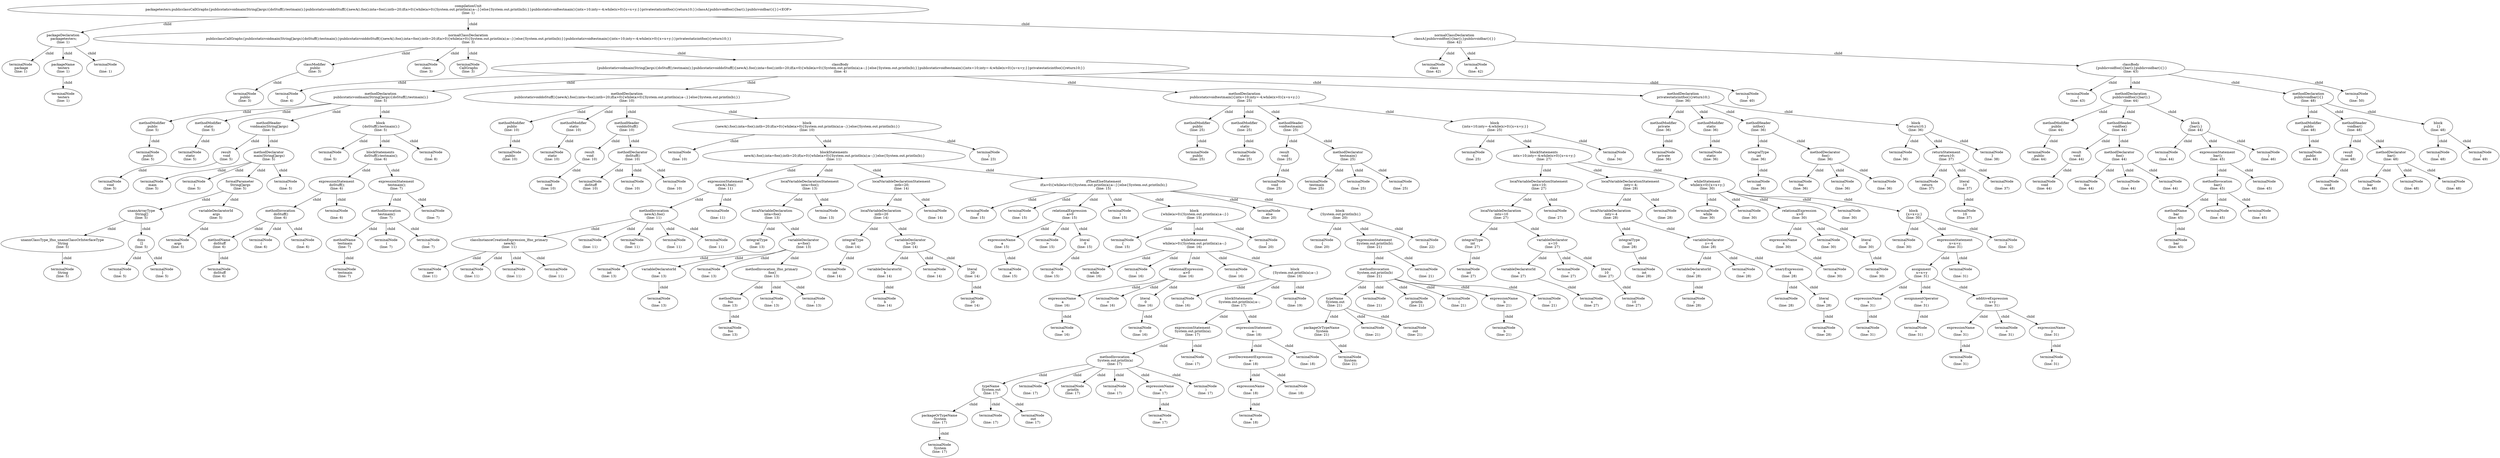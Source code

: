 digraph G {
00[label="compilationUnit\n packagetesters;publicclassCallGraphs{publicstaticvoidmain(String[]args){doStuff();testmain();}publicstaticvoiddoStuff(){newA().foo();inta=foo();intb=20;if(a>0){while(a>0){System.out.println(a);a--;}}else{System.out.println(b);}}publicstaticvoidtestmain(){intx=10;inty=-4;while(x>0){x=x+y;}}privatestaticintfoo(){return10;}}classA{publicvoidfoo(){bar();}publicvoidbar(){}}<EOF>\n (line: 1) "]
11[label="packageDeclaration\n packagetesters;\n (line: 1) "]
22[label="terminalNode\n package\n (line: 1) "]
23[label="packageName\n testers\n (line: 1) "]
34[label="terminalNode\n testers\n (line: 1) "]
25[label="terminalNode\n ;\n (line: 1) "]
16[label="normalClassDeclaration\n publicclassCallGraphs{publicstaticvoidmain(String[]args){doStuff();testmain();}publicstaticvoiddoStuff(){newA().foo();inta=foo();intb=20;if(a>0){while(a>0){System.out.println(a);a--;}}else{System.out.println(b);}}publicstaticvoidtestmain(){intx=10;inty=-4;while(x>0){x=x+y;}}privatestaticintfoo(){return10;}}\n (line: 3) "]
27[label="classModifier\n public\n (line: 3) "]
38[label="terminalNode\n public\n (line: 3) "]
29[label="terminalNode\n class\n (line: 3) "]
210[label="terminalNode\n CallGraphs\n (line: 3) "]
211[label="classBody\n {publicstaticvoidmain(String[]args){doStuff();testmain();}publicstaticvoiddoStuff(){newA().foo();inta=foo();intb=20;if(a>0){while(a>0){System.out.println(a);a--;}}else{System.out.println(b);}}publicstaticvoidtestmain(){intx=10;inty=-4;while(x>0){x=x+y;}}privatestaticintfoo(){return10;}}\n (line: 4) "]
312[label="terminalNode\n {\n (line: 4) "]
313[label="methodDeclaration\n publicstaticvoidmain(String[]args){doStuff();testmain();}\n (line: 5) "]
414[label="methodModifier\n public\n (line: 5) "]
515[label="terminalNode\n public\n (line: 5) "]
416[label="methodModifier\n static\n (line: 5) "]
517[label="terminalNode\n static\n (line: 5) "]
418[label="methodHeader\n voidmain(String[]args)\n (line: 5) "]
519[label="result\n void\n (line: 5) "]
620[label="terminalNode\n void\n (line: 5) "]
521[label="methodDeclarator\n main(String[]args)\n (line: 5) "]
622[label="terminalNode\n main\n (line: 5) "]
623[label="terminalNode\n (\n (line: 5) "]
624[label="formalParameter\n String[]args\n (line: 5) "]
725[label="unannArrayType\n String[]\n (line: 5) "]
826[label="unannClassType_lfno_unannClassOrInterfaceType\n String\n (line: 5) "]
927[label="terminalNode\n String\n (line: 5) "]
828[label="dims\n []\n (line: 5) "]
929[label="terminalNode\n [\n (line: 5) "]
930[label="terminalNode\n ]\n (line: 5) "]
731[label="variableDeclaratorId\n args\n (line: 5) "]
832[label="terminalNode\n args\n (line: 5) "]
633[label="terminalNode\n )\n (line: 5) "]
434[label="block\n {doStuff();testmain();}\n (line: 5) "]
535[label="terminalNode\n {\n (line: 5) "]
536[label="blockStatements\n doStuff();testmain();\n (line: 6) "]
637[label="expressionStatement\n doStuff();\n (line: 6) "]
738[label="methodInvocation\n doStuff()\n (line: 6) "]
839[label="methodName\n doStuff\n (line: 6) "]
940[label="terminalNode\n doStuff\n (line: 6) "]
841[label="terminalNode\n (\n (line: 6) "]
842[label="terminalNode\n )\n (line: 6) "]
743[label="terminalNode\n ;\n (line: 6) "]
644[label="expressionStatement\n testmain();\n (line: 7) "]
745[label="methodInvocation\n testmain()\n (line: 7) "]
846[label="methodName\n testmain\n (line: 7) "]
947[label="terminalNode\n testmain\n (line: 7) "]
848[label="terminalNode\n (\n (line: 7) "]
849[label="terminalNode\n )\n (line: 7) "]
750[label="terminalNode\n ;\n (line: 7) "]
551[label="terminalNode\n }\n (line: 8) "]
352[label="methodDeclaration\n publicstaticvoiddoStuff(){newA().foo();inta=foo();intb=20;if(a>0){while(a>0){System.out.println(a);a--;}}else{System.out.println(b);}}\n (line: 10) "]
453[label="methodModifier\n public\n (line: 10) "]
554[label="terminalNode\n public\n (line: 10) "]
455[label="methodModifier\n static\n (line: 10) "]
556[label="terminalNode\n static\n (line: 10) "]
457[label="methodHeader\n voiddoStuff()\n (line: 10) "]
558[label="result\n void\n (line: 10) "]
659[label="terminalNode\n void\n (line: 10) "]
560[label="methodDeclarator\n doStuff()\n (line: 10) "]
661[label="terminalNode\n doStuff\n (line: 10) "]
662[label="terminalNode\n (\n (line: 10) "]
663[label="terminalNode\n )\n (line: 10) "]
464[label="block\n {newA().foo();inta=foo();intb=20;if(a>0){while(a>0){System.out.println(a);a--;}}else{System.out.println(b);}}\n (line: 10) "]
565[label="terminalNode\n {\n (line: 10) "]
566[label="blockStatements\n newA().foo();inta=foo();intb=20;if(a>0){while(a>0){System.out.println(a);a--;}}else{System.out.println(b);}\n (line: 11) "]
667[label="expressionStatement\n newA().foo();\n (line: 11) "]
768[label="methodInvocation\n newA().foo()\n (line: 11) "]
869[label="classInstanceCreationExpression_lfno_primary\n newA()\n (line: 11) "]
970[label="terminalNode\n new\n (line: 11) "]
971[label="terminalNode\n A\n (line: 11) "]
972[label="terminalNode\n (\n (line: 11) "]
973[label="terminalNode\n )\n (line: 11) "]
874[label="terminalNode\n .\n (line: 11) "]
875[label="terminalNode\n foo\n (line: 11) "]
876[label="terminalNode\n (\n (line: 11) "]
877[label="terminalNode\n )\n (line: 11) "]
778[label="terminalNode\n ;\n (line: 11) "]
679[label="localVariableDeclarationStatement\n inta=foo();\n (line: 13) "]
780[label="localVariableDeclaration\n inta=foo()\n (line: 13) "]
881[label="integralType\n int\n (line: 13) "]
982[label="terminalNode\n int\n (line: 13) "]
883[label="variableDeclarator\n a=foo()\n (line: 13) "]
984[label="variableDeclaratorId\n a\n (line: 13) "]
1085[label="terminalNode\n a\n (line: 13) "]
986[label="terminalNode\n =\n (line: 13) "]
987[label="methodInvocation_lfno_primary\n foo()\n (line: 13) "]
1088[label="methodName\n foo\n (line: 13) "]
1189[label="terminalNode\n foo\n (line: 13) "]
1090[label="terminalNode\n (\n (line: 13) "]
1091[label="terminalNode\n )\n (line: 13) "]
792[label="terminalNode\n ;\n (line: 13) "]
693[label="localVariableDeclarationStatement\n intb=20;\n (line: 14) "]
794[label="localVariableDeclaration\n intb=20\n (line: 14) "]
895[label="integralType\n int\n (line: 14) "]
996[label="terminalNode\n int\n (line: 14) "]
897[label="variableDeclarator\n b=20\n (line: 14) "]
998[label="variableDeclaratorId\n b\n (line: 14) "]
1099[label="terminalNode\n b\n (line: 14) "]
9100[label="terminalNode\n =\n (line: 14) "]
9101[label="literal\n 20\n (line: 14) "]
10102[label="terminalNode\n 20\n (line: 14) "]
7103[label="terminalNode\n ;\n (line: 14) "]
6104[label="ifThenElseStatement\n if(a>0){while(a>0){System.out.println(a);a--;}}else{System.out.println(b);}\n (line: 15) "]
7105[label="terminalNode\n if\n (line: 15) "]
7106[label="terminalNode\n (\n (line: 15) "]
7107[label="relationalExpression\n a>0\n (line: 15) "]
8108[label="expressionName\n a\n (line: 15) "]
9109[label="terminalNode\n a\n (line: 15) "]
8110[label="terminalNode\n >\n (line: 15) "]
8111[label="literal\n 0\n (line: 15) "]
9112[label="terminalNode\n 0\n (line: 15) "]
7113[label="terminalNode\n )\n (line: 15) "]
7114[label="block\n {while(a>0){System.out.println(a);a--;}}\n (line: 15) "]
8115[label="terminalNode\n {\n (line: 15) "]
8116[label="whileStatement\n while(a>0){System.out.println(a);a--;}\n (line: 16) "]
9117[label="terminalNode\n while\n (line: 16) "]
9118[label="terminalNode\n (\n (line: 16) "]
9119[label="relationalExpression\n a>0\n (line: 16) "]
10120[label="expressionName\n a\n (line: 16) "]
11121[label="terminalNode\n a\n (line: 16) "]
10122[label="terminalNode\n >\n (line: 16) "]
10123[label="literal\n 0\n (line: 16) "]
11124[label="terminalNode\n 0\n (line: 16) "]
9125[label="terminalNode\n )\n (line: 16) "]
9126[label="block\n {System.out.println(a);a--;}\n (line: 16) "]
10127[label="terminalNode\n {\n (line: 16) "]
10128[label="blockStatements\n System.out.println(a);a--;\n (line: 17) "]
11129[label="expressionStatement\n System.out.println(a);\n (line: 17) "]
12130[label="methodInvocation\n System.out.println(a)\n (line: 17) "]
13131[label="typeName\n System.out\n (line: 17) "]
14132[label="packageOrTypeName\n System\n (line: 17) "]
15133[label="terminalNode\n System\n (line: 17) "]
14134[label="terminalNode\n .\n (line: 17) "]
14135[label="terminalNode\n out\n (line: 17) "]
13136[label="terminalNode\n .\n (line: 17) "]
13137[label="terminalNode\n println\n (line: 17) "]
13138[label="terminalNode\n (\n (line: 17) "]
13139[label="expressionName\n a\n (line: 17) "]
14140[label="terminalNode\n a\n (line: 17) "]
13141[label="terminalNode\n )\n (line: 17) "]
12142[label="terminalNode\n ;\n (line: 17) "]
11143[label="expressionStatement\n a--;\n (line: 18) "]
12144[label="postDecrementExpression\n a--\n (line: 18) "]
13145[label="expressionName\n a\n (line: 18) "]
14146[label="terminalNode\n a\n (line: 18) "]
13147[label="terminalNode\n --\n (line: 18) "]
12148[label="terminalNode\n ;\n (line: 18) "]
10149[label="terminalNode\n }\n (line: 19) "]
8150[label="terminalNode\n }\n (line: 20) "]
7151[label="terminalNode\n else\n (line: 20) "]
7152[label="block\n {System.out.println(b);}\n (line: 20) "]
8153[label="terminalNode\n {\n (line: 20) "]
8154[label="expressionStatement\n System.out.println(b);\n (line: 21) "]
9155[label="methodInvocation\n System.out.println(b)\n (line: 21) "]
10156[label="typeName\n System.out\n (line: 21) "]
11157[label="packageOrTypeName\n System\n (line: 21) "]
12158[label="terminalNode\n System\n (line: 21) "]
11159[label="terminalNode\n .\n (line: 21) "]
11160[label="terminalNode\n out\n (line: 21) "]
10161[label="terminalNode\n .\n (line: 21) "]
10162[label="terminalNode\n println\n (line: 21) "]
10163[label="terminalNode\n (\n (line: 21) "]
10164[label="expressionName\n b\n (line: 21) "]
11165[label="terminalNode\n b\n (line: 21) "]
10166[label="terminalNode\n )\n (line: 21) "]
9167[label="terminalNode\n ;\n (line: 21) "]
8168[label="terminalNode\n }\n (line: 22) "]
5169[label="terminalNode\n }\n (line: 23) "]
3170[label="methodDeclaration\n publicstaticvoidtestmain(){intx=10;inty=-4;while(x>0){x=x+y;}}\n (line: 25) "]
4171[label="methodModifier\n public\n (line: 25) "]
5172[label="terminalNode\n public\n (line: 25) "]
4173[label="methodModifier\n static\n (line: 25) "]
5174[label="terminalNode\n static\n (line: 25) "]
4175[label="methodHeader\n voidtestmain()\n (line: 25) "]
5176[label="result\n void\n (line: 25) "]
6177[label="terminalNode\n void\n (line: 25) "]
5178[label="methodDeclarator\n testmain()\n (line: 25) "]
6179[label="terminalNode\n testmain\n (line: 25) "]
6180[label="terminalNode\n (\n (line: 25) "]
6181[label="terminalNode\n )\n (line: 25) "]
4182[label="block\n {intx=10;inty=-4;while(x>0){x=x+y;}}\n (line: 25) "]
5183[label="terminalNode\n {\n (line: 25) "]
5184[label="blockStatements\n intx=10;inty=-4;while(x>0){x=x+y;}\n (line: 27) "]
6185[label="localVariableDeclarationStatement\n intx=10;\n (line: 27) "]
7186[label="localVariableDeclaration\n intx=10\n (line: 27) "]
8187[label="integralType\n int\n (line: 27) "]
9188[label="terminalNode\n int\n (line: 27) "]
8189[label="variableDeclarator\n x=10\n (line: 27) "]
9190[label="variableDeclaratorId\n x\n (line: 27) "]
10191[label="terminalNode\n x\n (line: 27) "]
9192[label="terminalNode\n =\n (line: 27) "]
9193[label="literal\n 10\n (line: 27) "]
10194[label="terminalNode\n 10\n (line: 27) "]
7195[label="terminalNode\n ;\n (line: 27) "]
6196[label="localVariableDeclarationStatement\n inty=-4;\n (line: 28) "]
7197[label="localVariableDeclaration\n inty=-4\n (line: 28) "]
8198[label="integralType\n int\n (line: 28) "]
9199[label="terminalNode\n int\n (line: 28) "]
8200[label="variableDeclarator\n y=-4\n (line: 28) "]
9201[label="variableDeclaratorId\n y\n (line: 28) "]
10202[label="terminalNode\n y\n (line: 28) "]
9203[label="terminalNode\n =\n (line: 28) "]
9204[label="unaryExpression\n -4\n (line: 28) "]
10205[label="terminalNode\n -\n (line: 28) "]
10206[label="literal\n 4\n (line: 28) "]
11207[label="terminalNode\n 4\n (line: 28) "]
7208[label="terminalNode\n ;\n (line: 28) "]
6209[label="whileStatement\n while(x>0){x=x+y;}\n (line: 30) "]
7210[label="terminalNode\n while\n (line: 30) "]
7211[label="terminalNode\n (\n (line: 30) "]
7212[label="relationalExpression\n x>0\n (line: 30) "]
8213[label="expressionName\n x\n (line: 30) "]
9214[label="terminalNode\n x\n (line: 30) "]
8215[label="terminalNode\n >\n (line: 30) "]
8216[label="literal\n 0\n (line: 30) "]
9217[label="terminalNode\n 0\n (line: 30) "]
7218[label="terminalNode\n )\n (line: 30) "]
7219[label="block\n {x=x+y;}\n (line: 30) "]
8220[label="terminalNode\n {\n (line: 30) "]
8221[label="expressionStatement\n x=x+y;\n (line: 31) "]
9222[label="assignment\n x=x+y\n (line: 31) "]
10223[label="expressionName\n x\n (line: 31) "]
11224[label="terminalNode\n x\n (line: 31) "]
10225[label="assignmentOperator\n =\n (line: 31) "]
11226[label="terminalNode\n =\n (line: 31) "]
10227[label="additiveExpression\n x+y\n (line: 31) "]
11228[label="expressionName\n x\n (line: 31) "]
12229[label="terminalNode\n x\n (line: 31) "]
11230[label="terminalNode\n +\n (line: 31) "]
11231[label="expressionName\n y\n (line: 31) "]
12232[label="terminalNode\n y\n (line: 31) "]
9233[label="terminalNode\n ;\n (line: 31) "]
8234[label="terminalNode\n }\n (line: 32) "]
5235[label="terminalNode\n }\n (line: 34) "]
3236[label="methodDeclaration\n privatestaticintfoo(){return10;}\n (line: 36) "]
4237[label="methodModifier\n private\n (line: 36) "]
5238[label="terminalNode\n private\n (line: 36) "]
4239[label="methodModifier\n static\n (line: 36) "]
5240[label="terminalNode\n static\n (line: 36) "]
4241[label="methodHeader\n intfoo()\n (line: 36) "]
5242[label="integralType\n int\n (line: 36) "]
6243[label="terminalNode\n int\n (line: 36) "]
5244[label="methodDeclarator\n foo()\n (line: 36) "]
6245[label="terminalNode\n foo\n (line: 36) "]
6246[label="terminalNode\n (\n (line: 36) "]
6247[label="terminalNode\n )\n (line: 36) "]
4248[label="block\n {return10;}\n (line: 36) "]
5249[label="terminalNode\n {\n (line: 36) "]
5250[label="returnStatement\n return10;\n (line: 37) "]
6251[label="terminalNode\n return\n (line: 37) "]
6252[label="literal\n 10\n (line: 37) "]
7253[label="terminalNode\n 10\n (line: 37) "]
6254[label="terminalNode\n ;\n (line: 37) "]
5255[label="terminalNode\n }\n (line: 38) "]
3256[label="terminalNode\n }\n (line: 40) "]
1257[label="normalClassDeclaration\n classA{publicvoidfoo(){bar();}publicvoidbar(){}}\n (line: 42) "]
2258[label="terminalNode\n class\n (line: 42) "]
2259[label="terminalNode\n A\n (line: 42) "]
2260[label="classBody\n {publicvoidfoo(){bar();}publicvoidbar(){}}\n (line: 43) "]
3261[label="terminalNode\n {\n (line: 43) "]
3262[label="methodDeclaration\n publicvoidfoo(){bar();}\n (line: 44) "]
4263[label="methodModifier\n public\n (line: 44) "]
5264[label="terminalNode\n public\n (line: 44) "]
4265[label="methodHeader\n voidfoo()\n (line: 44) "]
5266[label="result\n void\n (line: 44) "]
6267[label="terminalNode\n void\n (line: 44) "]
5268[label="methodDeclarator\n foo()\n (line: 44) "]
6269[label="terminalNode\n foo\n (line: 44) "]
6270[label="terminalNode\n (\n (line: 44) "]
6271[label="terminalNode\n )\n (line: 44) "]
4272[label="block\n {bar();}\n (line: 44) "]
5273[label="terminalNode\n {\n (line: 44) "]
5274[label="expressionStatement\n bar();\n (line: 45) "]
6275[label="methodInvocation\n bar()\n (line: 45) "]
7276[label="methodName\n bar\n (line: 45) "]
8277[label="terminalNode\n bar\n (line: 45) "]
7278[label="terminalNode\n (\n (line: 45) "]
7279[label="terminalNode\n )\n (line: 45) "]
6280[label="terminalNode\n ;\n (line: 45) "]
5281[label="terminalNode\n }\n (line: 46) "]
3282[label="methodDeclaration\n publicvoidbar(){}\n (line: 48) "]
4283[label="methodModifier\n public\n (line: 48) "]
5284[label="terminalNode\n public\n (line: 48) "]
4285[label="methodHeader\n voidbar()\n (line: 48) "]
5286[label="result\n void\n (line: 48) "]
6287[label="terminalNode\n void\n (line: 48) "]
5288[label="methodDeclarator\n bar()\n (line: 48) "]
6289[label="terminalNode\n bar\n (line: 48) "]
6290[label="terminalNode\n (\n (line: 48) "]
6291[label="terminalNode\n )\n (line: 48) "]
4292[label="block\n {}\n (line: 48) "]
5293[label="terminalNode\n {\n (line: 48) "]
5294[label="terminalNode\n }\n (line: 49) "]
3295[label="terminalNode\n }\n (line: 50) "]
00->11 [label=" child"]
11->22 [label=" child"]
11->23 [label=" child"]
23->34 [label=" child"]
11->25 [label=" child"]
00->16 [label=" child"]
16->27 [label=" child"]
27->38 [label=" child"]
16->29 [label=" child"]
16->210 [label=" child"]
16->211 [label=" child"]
211->312 [label=" child"]
211->313 [label=" child"]
313->414 [label=" child"]
414->515 [label=" child"]
313->416 [label=" child"]
416->517 [label=" child"]
313->418 [label=" child"]
418->519 [label=" child"]
519->620 [label=" child"]
418->521 [label=" child"]
521->622 [label=" child"]
521->623 [label=" child"]
521->624 [label=" child"]
624->725 [label=" child"]
725->826 [label=" child"]
826->927 [label=" child"]
725->828 [label=" child"]
828->929 [label=" child"]
828->930 [label=" child"]
624->731 [label=" child"]
731->832 [label=" child"]
521->633 [label=" child"]
313->434 [label=" child"]
434->535 [label=" child"]
434->536 [label=" child"]
536->637 [label=" child"]
637->738 [label=" child"]
738->839 [label=" child"]
839->940 [label=" child"]
738->841 [label=" child"]
738->842 [label=" child"]
637->743 [label=" child"]
536->644 [label=" child"]
644->745 [label=" child"]
745->846 [label=" child"]
846->947 [label=" child"]
745->848 [label=" child"]
745->849 [label=" child"]
644->750 [label=" child"]
434->551 [label=" child"]
211->352 [label=" child"]
352->453 [label=" child"]
453->554 [label=" child"]
352->455 [label=" child"]
455->556 [label=" child"]
352->457 [label=" child"]
457->558 [label=" child"]
558->659 [label=" child"]
457->560 [label=" child"]
560->661 [label=" child"]
560->662 [label=" child"]
560->663 [label=" child"]
352->464 [label=" child"]
464->565 [label=" child"]
464->566 [label=" child"]
566->667 [label=" child"]
667->768 [label=" child"]
768->869 [label=" child"]
869->970 [label=" child"]
869->971 [label=" child"]
869->972 [label=" child"]
869->973 [label=" child"]
768->874 [label=" child"]
768->875 [label=" child"]
768->876 [label=" child"]
768->877 [label=" child"]
667->778 [label=" child"]
566->679 [label=" child"]
679->780 [label=" child"]
780->881 [label=" child"]
881->982 [label=" child"]
780->883 [label=" child"]
883->984 [label=" child"]
984->1085 [label=" child"]
883->986 [label=" child"]
883->987 [label=" child"]
987->1088 [label=" child"]
1088->1189 [label=" child"]
987->1090 [label=" child"]
987->1091 [label=" child"]
679->792 [label=" child"]
566->693 [label=" child"]
693->794 [label=" child"]
794->895 [label=" child"]
895->996 [label=" child"]
794->897 [label=" child"]
897->998 [label=" child"]
998->1099 [label=" child"]
897->9100 [label=" child"]
897->9101 [label=" child"]
9101->10102 [label=" child"]
693->7103 [label=" child"]
566->6104 [label=" child"]
6104->7105 [label=" child"]
6104->7106 [label=" child"]
6104->7107 [label=" child"]
7107->8108 [label=" child"]
8108->9109 [label=" child"]
7107->8110 [label=" child"]
7107->8111 [label=" child"]
8111->9112 [label=" child"]
6104->7113 [label=" child"]
6104->7114 [label=" child"]
7114->8115 [label=" child"]
7114->8116 [label=" child"]
8116->9117 [label=" child"]
8116->9118 [label=" child"]
8116->9119 [label=" child"]
9119->10120 [label=" child"]
10120->11121 [label=" child"]
9119->10122 [label=" child"]
9119->10123 [label=" child"]
10123->11124 [label=" child"]
8116->9125 [label=" child"]
8116->9126 [label=" child"]
9126->10127 [label=" child"]
9126->10128 [label=" child"]
10128->11129 [label=" child"]
11129->12130 [label=" child"]
12130->13131 [label=" child"]
13131->14132 [label=" child"]
14132->15133 [label=" child"]
13131->14134 [label=" child"]
13131->14135 [label=" child"]
12130->13136 [label=" child"]
12130->13137 [label=" child"]
12130->13138 [label=" child"]
12130->13139 [label=" child"]
13139->14140 [label=" child"]
12130->13141 [label=" child"]
11129->12142 [label=" child"]
10128->11143 [label=" child"]
11143->12144 [label=" child"]
12144->13145 [label=" child"]
13145->14146 [label=" child"]
12144->13147 [label=" child"]
11143->12148 [label=" child"]
9126->10149 [label=" child"]
7114->8150 [label=" child"]
6104->7151 [label=" child"]
6104->7152 [label=" child"]
7152->8153 [label=" child"]
7152->8154 [label=" child"]
8154->9155 [label=" child"]
9155->10156 [label=" child"]
10156->11157 [label=" child"]
11157->12158 [label=" child"]
10156->11159 [label=" child"]
10156->11160 [label=" child"]
9155->10161 [label=" child"]
9155->10162 [label=" child"]
9155->10163 [label=" child"]
9155->10164 [label=" child"]
10164->11165 [label=" child"]
9155->10166 [label=" child"]
8154->9167 [label=" child"]
7152->8168 [label=" child"]
464->5169 [label=" child"]
211->3170 [label=" child"]
3170->4171 [label=" child"]
4171->5172 [label=" child"]
3170->4173 [label=" child"]
4173->5174 [label=" child"]
3170->4175 [label=" child"]
4175->5176 [label=" child"]
5176->6177 [label=" child"]
4175->5178 [label=" child"]
5178->6179 [label=" child"]
5178->6180 [label=" child"]
5178->6181 [label=" child"]
3170->4182 [label=" child"]
4182->5183 [label=" child"]
4182->5184 [label=" child"]
5184->6185 [label=" child"]
6185->7186 [label=" child"]
7186->8187 [label=" child"]
8187->9188 [label=" child"]
7186->8189 [label=" child"]
8189->9190 [label=" child"]
9190->10191 [label=" child"]
8189->9192 [label=" child"]
8189->9193 [label=" child"]
9193->10194 [label=" child"]
6185->7195 [label=" child"]
5184->6196 [label=" child"]
6196->7197 [label=" child"]
7197->8198 [label=" child"]
8198->9199 [label=" child"]
7197->8200 [label=" child"]
8200->9201 [label=" child"]
9201->10202 [label=" child"]
8200->9203 [label=" child"]
8200->9204 [label=" child"]
9204->10205 [label=" child"]
9204->10206 [label=" child"]
10206->11207 [label=" child"]
6196->7208 [label=" child"]
5184->6209 [label=" child"]
6209->7210 [label=" child"]
6209->7211 [label=" child"]
6209->7212 [label=" child"]
7212->8213 [label=" child"]
8213->9214 [label=" child"]
7212->8215 [label=" child"]
7212->8216 [label=" child"]
8216->9217 [label=" child"]
6209->7218 [label=" child"]
6209->7219 [label=" child"]
7219->8220 [label=" child"]
7219->8221 [label=" child"]
8221->9222 [label=" child"]
9222->10223 [label=" child"]
10223->11224 [label=" child"]
9222->10225 [label=" child"]
10225->11226 [label=" child"]
9222->10227 [label=" child"]
10227->11228 [label=" child"]
11228->12229 [label=" child"]
10227->11230 [label=" child"]
10227->11231 [label=" child"]
11231->12232 [label=" child"]
8221->9233 [label=" child"]
7219->8234 [label=" child"]
4182->5235 [label=" child"]
211->3236 [label=" child"]
3236->4237 [label=" child"]
4237->5238 [label=" child"]
3236->4239 [label=" child"]
4239->5240 [label=" child"]
3236->4241 [label=" child"]
4241->5242 [label=" child"]
5242->6243 [label=" child"]
4241->5244 [label=" child"]
5244->6245 [label=" child"]
5244->6246 [label=" child"]
5244->6247 [label=" child"]
3236->4248 [label=" child"]
4248->5249 [label=" child"]
4248->5250 [label=" child"]
5250->6251 [label=" child"]
5250->6252 [label=" child"]
6252->7253 [label=" child"]
5250->6254 [label=" child"]
4248->5255 [label=" child"]
211->3256 [label=" child"]
00->1257 [label=" child"]
1257->2258 [label=" child"]
1257->2259 [label=" child"]
1257->2260 [label=" child"]
2260->3261 [label=" child"]
2260->3262 [label=" child"]
3262->4263 [label=" child"]
4263->5264 [label=" child"]
3262->4265 [label=" child"]
4265->5266 [label=" child"]
5266->6267 [label=" child"]
4265->5268 [label=" child"]
5268->6269 [label=" child"]
5268->6270 [label=" child"]
5268->6271 [label=" child"]
3262->4272 [label=" child"]
4272->5273 [label=" child"]
4272->5274 [label=" child"]
5274->6275 [label=" child"]
6275->7276 [label=" child"]
7276->8277 [label=" child"]
6275->7278 [label=" child"]
6275->7279 [label=" child"]
5274->6280 [label=" child"]
4272->5281 [label=" child"]
2260->3282 [label=" child"]
3282->4283 [label=" child"]
4283->5284 [label=" child"]
3282->4285 [label=" child"]
4285->5286 [label=" child"]
5286->6287 [label=" child"]
4285->5288 [label=" child"]
5288->6289 [label=" child"]
5288->6290 [label=" child"]
5288->6291 [label=" child"]
3282->4292 [label=" child"]
4292->5293 [label=" child"]
4292->5294 [label=" child"]
2260->3295 [label=" child"]
}
